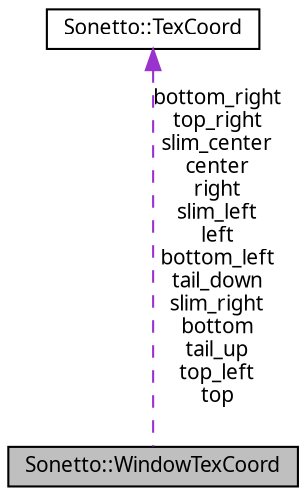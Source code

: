 digraph G
{
  bgcolor="transparent";
  edge [fontname="FreeSans.ttf",fontsize=10,labelfontname="FreeSans.ttf",labelfontsize=10];
  node [fontname="FreeSans.ttf",fontsize=10,shape=record];
  Node1 [label="Sonetto::WindowTexCoord",height=0.2,width=0.4,color="black", fillcolor="grey75", style="filled" fontcolor="black"];
  Node2 -> Node1 [dir=back,color="darkorchid3",fontsize=10,style="dashed",label="bottom_right\ntop_right\nslim_center\ncenter\nright\nslim_left\nleft\nbottom_left\ntail_down\nslim_right\nbottom\ntail_up\ntop_left\ntop"];
  Node2 [label="Sonetto::TexCoord",height=0.2,width=0.4,color="black",URL="$struct_sonetto_1_1_tex_coord.html"];
}
